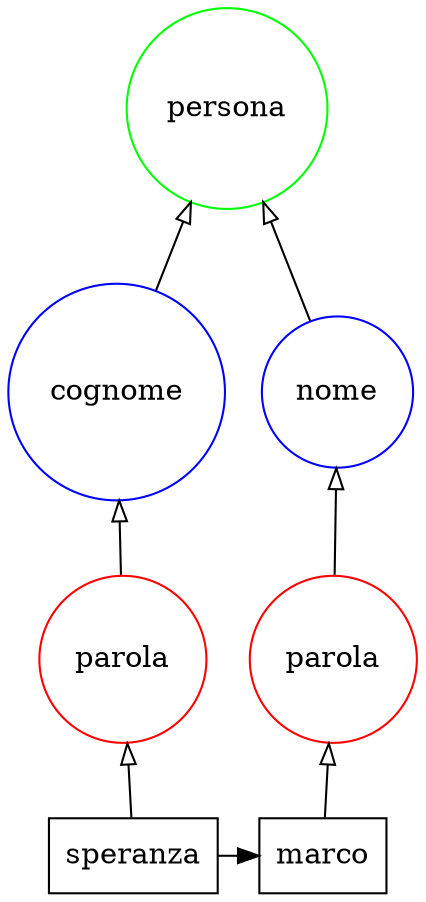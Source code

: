 digraph {
   rankdir=BT;
   edge [arrowhead=empty];

   subgraph {
      rank="source";
      edge [arrowhead=normal];
      node [shape=box];
      t47 [label="speranza"];
      t48 [label="marco"];
      t47 -> t48;
   }

   subgraph {
      rank="same";
      node [color=red,shape=circle];
      tag35 [label=parola]; 
      tag36 [label=parola]; 
   }

   subgraph {
      rank="same";
      node [color=blue,shape=circle];
      tag205 [label=cognome]; 
      tag214 [label=nome]; 
   }

   subgraph {
      rank="same";
      node [color=green,shape=circle];
      tag218 [label=persona]; 
   }

   subgraph {
      rank="same";
      node [color=orange,shape=circle];
   }
   tag205 -> tag218;
   tag214 -> tag218;
   tag35 -> tag205;
   t47 -> tag35;
   tag36 -> tag214;
   t48 -> tag36;
}